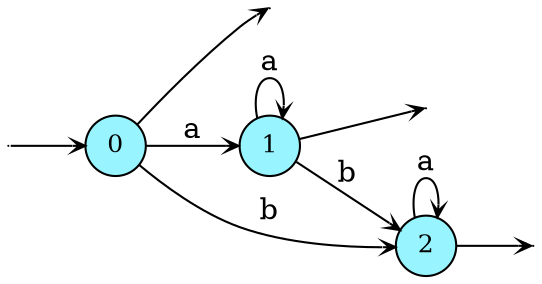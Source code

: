 digraph
{
  vcsn_context = "letterset<char_letters(ab)>, b"
  rankdir = LR
  edge [arrowhead = vee, arrowsize = .6]
  {
    node [shape = point, width = 0]
    I0
    F0
    F1
    F2
  }
  {
    node [
        fontsize = 12,
        fillcolor = cadetblue1,
        shape = circle,
        style = "filled,rounded",
        height = 0.4,
        width = 0.4,
        fixedsize = true
    ]
    0
    1
    2
  }
  I0 -> 0
  0 -> F0
  0 -> 1 [label = "a"]
  0 -> 2 [label = "b"]
  1 -> F1
  1 -> 1 [label = "a"]
  1 -> 2 [label = "b"]
  2 -> F2
  2 -> 2 [label = "a"]
}
